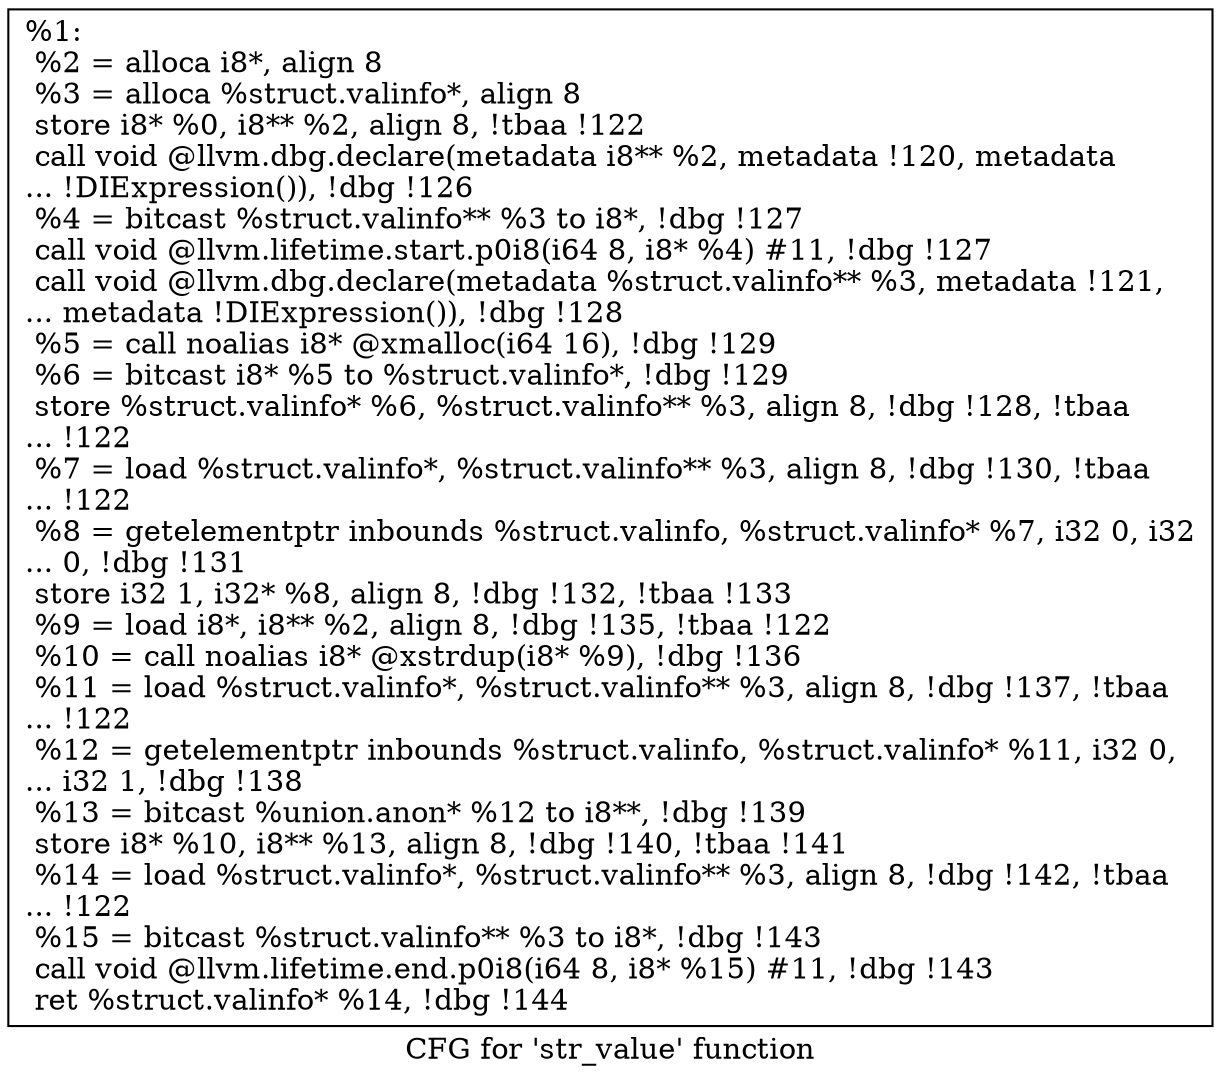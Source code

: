 digraph "CFG for 'str_value' function" {
	label="CFG for 'str_value' function";

	Node0x23db6f0 [shape=record,label="{%1:\l  %2 = alloca i8*, align 8\l  %3 = alloca %struct.valinfo*, align 8\l  store i8* %0, i8** %2, align 8, !tbaa !122\l  call void @llvm.dbg.declare(metadata i8** %2, metadata !120, metadata\l... !DIExpression()), !dbg !126\l  %4 = bitcast %struct.valinfo** %3 to i8*, !dbg !127\l  call void @llvm.lifetime.start.p0i8(i64 8, i8* %4) #11, !dbg !127\l  call void @llvm.dbg.declare(metadata %struct.valinfo** %3, metadata !121,\l... metadata !DIExpression()), !dbg !128\l  %5 = call noalias i8* @xmalloc(i64 16), !dbg !129\l  %6 = bitcast i8* %5 to %struct.valinfo*, !dbg !129\l  store %struct.valinfo* %6, %struct.valinfo** %3, align 8, !dbg !128, !tbaa\l... !122\l  %7 = load %struct.valinfo*, %struct.valinfo** %3, align 8, !dbg !130, !tbaa\l... !122\l  %8 = getelementptr inbounds %struct.valinfo, %struct.valinfo* %7, i32 0, i32\l... 0, !dbg !131\l  store i32 1, i32* %8, align 8, !dbg !132, !tbaa !133\l  %9 = load i8*, i8** %2, align 8, !dbg !135, !tbaa !122\l  %10 = call noalias i8* @xstrdup(i8* %9), !dbg !136\l  %11 = load %struct.valinfo*, %struct.valinfo** %3, align 8, !dbg !137, !tbaa\l... !122\l  %12 = getelementptr inbounds %struct.valinfo, %struct.valinfo* %11, i32 0,\l... i32 1, !dbg !138\l  %13 = bitcast %union.anon* %12 to i8**, !dbg !139\l  store i8* %10, i8** %13, align 8, !dbg !140, !tbaa !141\l  %14 = load %struct.valinfo*, %struct.valinfo** %3, align 8, !dbg !142, !tbaa\l... !122\l  %15 = bitcast %struct.valinfo** %3 to i8*, !dbg !143\l  call void @llvm.lifetime.end.p0i8(i64 8, i8* %15) #11, !dbg !143\l  ret %struct.valinfo* %14, !dbg !144\l}"];
}
